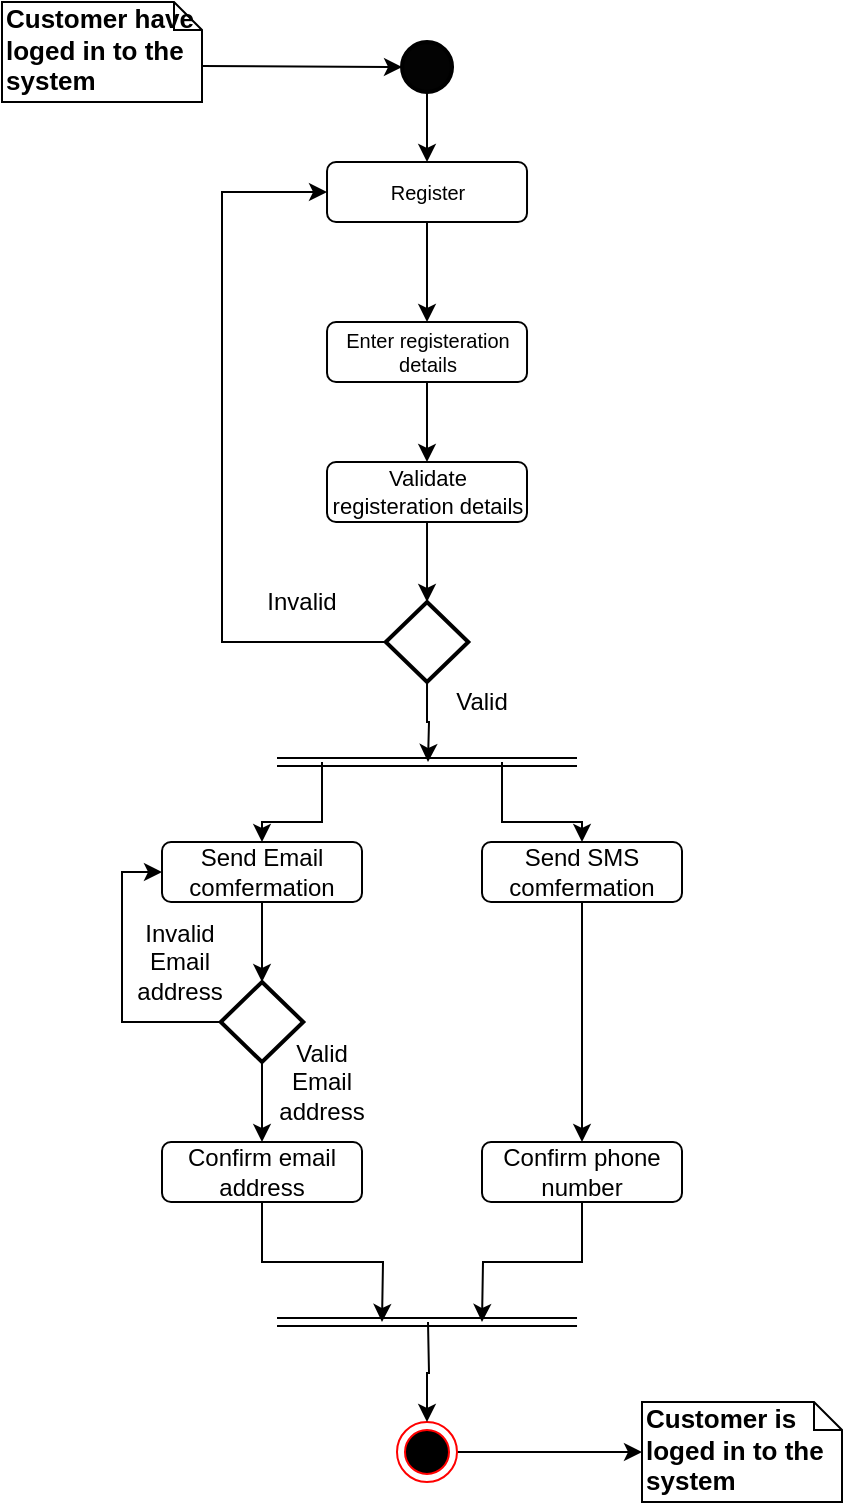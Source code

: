 <mxfile version="12.4.2" type="device" pages="1"><diagram id="07ps81ewDHAf9tCFaC5a" name="Page-1"><mxGraphModel dx="854" dy="1586" grid="1" gridSize="10" guides="1" tooltips="1" connect="1" arrows="1" fold="1" page="1" pageScale="1" pageWidth="850" pageHeight="1100" math="0" shadow="0"><root><mxCell id="0"/><mxCell id="1" parent="0"/><mxCell id="esj8LVbmlqOTdT9PCaSa-11" style="edgeStyle=orthogonalEdgeStyle;rounded=0;orthogonalLoop=1;jettySize=auto;html=1;exitX=1;exitY=0.5;exitDx=0;exitDy=0;entryX=0;entryY=0.5;entryDx=0;entryDy=0;entryPerimeter=0;" edge="1" parent="1" source="dLSPVLatwSltr86dSlVP-2" target="esj8LVbmlqOTdT9PCaSa-10"><mxGeometry relative="1" as="geometry"/></mxCell><mxCell id="dLSPVLatwSltr86dSlVP-2" value="" style="ellipse;html=1;shape=endState;fillColor=#000000;strokeColor=#ff0000;" parent="1" vertex="1"><mxGeometry x="397.5" y="650" width="30" height="30" as="geometry"/></mxCell><mxCell id="dLSPVLatwSltr86dSlVP-3" style="edgeStyle=orthogonalEdgeStyle;rounded=0;orthogonalLoop=1;jettySize=auto;html=1;exitX=0.5;exitY=1;exitDx=0;exitDy=0;exitPerimeter=0;entryX=0.5;entryY=0;entryDx=0;entryDy=0;" parent="1" source="dLSPVLatwSltr86dSlVP-4" target="dLSPVLatwSltr86dSlVP-8" edge="1"><mxGeometry relative="1" as="geometry"/></mxCell><mxCell id="dLSPVLatwSltr86dSlVP-4" value="" style="strokeWidth=2;html=1;shape=mxgraph.flowchart.start_2;whiteSpace=wrap;fillColor=#030303;" parent="1" vertex="1"><mxGeometry x="400.01" y="-40" width="25" height="25" as="geometry"/></mxCell><mxCell id="dLSPVLatwSltr86dSlVP-5" value="" style="edgeStyle=orthogonalEdgeStyle;rounded=0;orthogonalLoop=1;jettySize=auto;html=1;entryX=0.5;entryY=0;entryDx=0;entryDy=0;entryPerimeter=0;" parent="1" source="dLSPVLatwSltr86dSlVP-6" target="dLSPVLatwSltr86dSlVP-13" edge="1"><mxGeometry relative="1" as="geometry"><mxPoint x="412.5" y="240" as="targetPoint"/></mxGeometry></mxCell><mxCell id="dLSPVLatwSltr86dSlVP-6" value="Validate registeration details" style="shape=rect;rounded=1;html=1;whiteSpace=wrap;align=center;fillColor=none;fontSize=11;" parent="1" vertex="1"><mxGeometry x="362.5" y="170" width="100" height="30" as="geometry"/></mxCell><mxCell id="dLSPVLatwSltr86dSlVP-27" style="edgeStyle=orthogonalEdgeStyle;rounded=0;orthogonalLoop=1;jettySize=auto;html=1;exitX=0.5;exitY=1;exitDx=0;exitDy=0;entryX=0.5;entryY=0;entryDx=0;entryDy=0;fontSize=11;" parent="1" source="dLSPVLatwSltr86dSlVP-8" target="dLSPVLatwSltr86dSlVP-24" edge="1"><mxGeometry relative="1" as="geometry"/></mxCell><mxCell id="dLSPVLatwSltr86dSlVP-8" value="Register" style="shape=rect;rounded=1;html=1;whiteSpace=wrap;align=center;fillColor=none;fontSize=10;" parent="1" vertex="1"><mxGeometry x="362.51" y="20" width="100" height="30" as="geometry"/></mxCell><mxCell id="dLSPVLatwSltr86dSlVP-28" style="edgeStyle=orthogonalEdgeStyle;rounded=0;orthogonalLoop=1;jettySize=auto;html=1;exitX=0.5;exitY=1;exitDx=0;exitDy=0;entryX=0.5;entryY=0;entryDx=0;entryDy=0;fontSize=11;" parent="1" source="dLSPVLatwSltr86dSlVP-24" target="dLSPVLatwSltr86dSlVP-6" edge="1"><mxGeometry relative="1" as="geometry"/></mxCell><mxCell id="dLSPVLatwSltr86dSlVP-24" value="Enter registeration details" style="shape=rect;rounded=1;html=1;whiteSpace=wrap;align=center;fillColor=none;fontSize=10;" parent="1" vertex="1"><mxGeometry x="362.51" y="100" width="100" height="30" as="geometry"/></mxCell><mxCell id="dLSPVLatwSltr86dSlVP-9" style="edgeStyle=orthogonalEdgeStyle;rounded=0;orthogonalLoop=1;jettySize=auto;html=1;exitX=0;exitY=0.5;exitDx=0;exitDy=0;entryX=0;entryY=0.5;entryDx=0;entryDy=0;entryPerimeter=0;endArrow=none;endFill=0;startArrow=classic;startFill=1;" parent="1" source="dLSPVLatwSltr86dSlVP-8" target="dLSPVLatwSltr86dSlVP-13" edge="1"><mxGeometry relative="1" as="geometry"><mxPoint x="290.294" y="330.353" as="sourcePoint"/><Array as="points"><mxPoint x="310" y="35"/><mxPoint x="310" y="260"/></Array></mxGeometry></mxCell><mxCell id="esj8LVbmlqOTdT9PCaSa-3" value="" style="edgeStyle=orthogonalEdgeStyle;rounded=0;orthogonalLoop=1;jettySize=auto;html=1;entryX=0.5;entryY=0;entryDx=0;entryDy=0;entryPerimeter=0;" edge="1" parent="1" source="dLSPVLatwSltr86dSlVP-11" target="esj8LVbmlqOTdT9PCaSa-12"><mxGeometry relative="1" as="geometry"/></mxCell><mxCell id="dLSPVLatwSltr86dSlVP-11" value="Send Email comfermation" style="shape=rect;rounded=1;html=1;whiteSpace=wrap;align=center;fillColor=none;" parent="1" vertex="1"><mxGeometry x="280" y="360" width="100" height="30" as="geometry"/></mxCell><mxCell id="esj8LVbmlqOTdT9PCaSa-8" style="edgeStyle=orthogonalEdgeStyle;rounded=0;orthogonalLoop=1;jettySize=auto;html=1;exitX=0.5;exitY=1;exitDx=0;exitDy=0;" edge="1" parent="1" source="esj8LVbmlqOTdT9PCaSa-2"><mxGeometry relative="1" as="geometry"><mxPoint x="390" y="600" as="targetPoint"/></mxGeometry></mxCell><mxCell id="esj8LVbmlqOTdT9PCaSa-2" value="Confirm email address" style="shape=rect;rounded=1;html=1;whiteSpace=wrap;align=center;fillColor=none;" vertex="1" parent="1"><mxGeometry x="280" y="510" width="100" height="30" as="geometry"/></mxCell><mxCell id="esj8LVbmlqOTdT9PCaSa-5" value="" style="edgeStyle=orthogonalEdgeStyle;rounded=0;orthogonalLoop=1;jettySize=auto;html=1;" edge="1" parent="1" source="dLSPVLatwSltr86dSlVP-30" target="esj8LVbmlqOTdT9PCaSa-4"><mxGeometry relative="1" as="geometry"/></mxCell><mxCell id="dLSPVLatwSltr86dSlVP-30" value="Send SMS comfermation" style="shape=rect;rounded=1;html=1;whiteSpace=wrap;align=center;fillColor=none;" parent="1" vertex="1"><mxGeometry x="440" y="360" width="100" height="30" as="geometry"/></mxCell><mxCell id="esj8LVbmlqOTdT9PCaSa-7" style="edgeStyle=orthogonalEdgeStyle;rounded=0;orthogonalLoop=1;jettySize=auto;html=1;exitX=0.5;exitY=1;exitDx=0;exitDy=0;" edge="1" parent="1" source="esj8LVbmlqOTdT9PCaSa-4"><mxGeometry relative="1" as="geometry"><mxPoint x="440" y="600" as="targetPoint"/></mxGeometry></mxCell><mxCell id="esj8LVbmlqOTdT9PCaSa-4" value="Confirm phone number" style="shape=rect;rounded=1;html=1;whiteSpace=wrap;align=center;fillColor=none;" vertex="1" parent="1"><mxGeometry x="440" y="510" width="100" height="30" as="geometry"/></mxCell><mxCell id="dLSPVLatwSltr86dSlVP-29" style="edgeStyle=orthogonalEdgeStyle;rounded=0;orthogonalLoop=1;jettySize=auto;html=1;exitX=0.5;exitY=1;exitDx=0;exitDy=0;exitPerimeter=0;fontSize=11;" parent="1" source="dLSPVLatwSltr86dSlVP-13" edge="1"><mxGeometry relative="1" as="geometry"><mxPoint x="413" y="320" as="targetPoint"/></mxGeometry></mxCell><mxCell id="dLSPVLatwSltr86dSlVP-13" value="" style="strokeWidth=2;html=1;shape=mxgraph.flowchart.decision;whiteSpace=wrap;fillColor=none;" parent="1" vertex="1"><mxGeometry x="391.89" y="240" width="41.25" height="40" as="geometry"/></mxCell><mxCell id="dLSPVLatwSltr86dSlVP-14" value="Invalid" style="text;html=1;strokeColor=none;fillColor=none;align=center;verticalAlign=middle;whiteSpace=wrap;rounded=0;" parent="1" vertex="1"><mxGeometry x="330" y="230" width="40" height="20" as="geometry"/></mxCell><mxCell id="dLSPVLatwSltr86dSlVP-15" value="Valid" style="text;html=1;strokeColor=none;fillColor=none;align=center;verticalAlign=middle;whiteSpace=wrap;rounded=0;" parent="1" vertex="1"><mxGeometry x="420" y="280" width="40" height="20" as="geometry"/></mxCell><mxCell id="dLSPVLatwSltr86dSlVP-16" style="rounded=0;orthogonalLoop=1;jettySize=auto;html=1;exitX=0;exitY=0;exitDx=100;exitDy=32;exitPerimeter=0;entryX=0;entryY=0.5;entryDx=0;entryDy=0;entryPerimeter=0;fontSize=13;" parent="1" source="dLSPVLatwSltr86dSlVP-17" target="dLSPVLatwSltr86dSlVP-4" edge="1"><mxGeometry relative="1" as="geometry"/></mxCell><mxCell id="dLSPVLatwSltr86dSlVP-17" value="&lt;b&gt;Customer have loged in to the system&amp;nbsp;&lt;/b&gt;" style="shape=note;whiteSpace=wrap;html=1;size=14;verticalAlign=top;align=left;spacingTop=-6;fontSize=13;" parent="1" vertex="1"><mxGeometry x="200" y="-60" width="100" height="50" as="geometry"/></mxCell><mxCell id="dLSPVLatwSltr86dSlVP-20" value="" style="shape=link;html=1;" parent="1" edge="1"><mxGeometry width="50" height="50" relative="1" as="geometry"><mxPoint x="337.5" y="320" as="sourcePoint"/><mxPoint x="487.5" y="320" as="targetPoint"/><Array as="points"/></mxGeometry></mxCell><mxCell id="dLSPVLatwSltr86dSlVP-32" style="edgeStyle=orthogonalEdgeStyle;rounded=0;orthogonalLoop=1;jettySize=auto;html=1;entryX=0.5;entryY=0;entryDx=0;entryDy=0;" parent="1" target="dLSPVLatwSltr86dSlVP-11" edge="1"><mxGeometry relative="1" as="geometry"><mxPoint x="360" y="320" as="sourcePoint"/><mxPoint x="415" y="520" as="targetPoint"/><Array as="points"><mxPoint x="360" y="350"/><mxPoint x="330" y="350"/></Array></mxGeometry></mxCell><mxCell id="dLSPVLatwSltr86dSlVP-33" style="edgeStyle=orthogonalEdgeStyle;rounded=0;orthogonalLoop=1;jettySize=auto;html=1;entryX=0.5;entryY=0;entryDx=0;entryDy=0;" parent="1" target="dLSPVLatwSltr86dSlVP-30" edge="1"><mxGeometry relative="1" as="geometry"><mxPoint x="450" y="320" as="sourcePoint"/><mxPoint x="580" y="380" as="targetPoint"/><Array as="points"><mxPoint x="450" y="350"/><mxPoint x="490" y="350"/></Array></mxGeometry></mxCell><mxCell id="esj8LVbmlqOTdT9PCaSa-1" value="" style="shape=link;html=1;" edge="1" parent="1"><mxGeometry width="50" height="50" relative="1" as="geometry"><mxPoint x="337.51" y="600" as="sourcePoint"/><mxPoint x="487.51" y="600" as="targetPoint"/><Array as="points"/></mxGeometry></mxCell><mxCell id="esj8LVbmlqOTdT9PCaSa-9" style="edgeStyle=orthogonalEdgeStyle;rounded=0;orthogonalLoop=1;jettySize=auto;html=1;entryX=0.5;entryY=0;entryDx=0;entryDy=0;" edge="1" parent="1" target="dLSPVLatwSltr86dSlVP-2"><mxGeometry relative="1" as="geometry"><mxPoint x="465" y="710" as="targetPoint"/><mxPoint x="413" y="600" as="sourcePoint"/></mxGeometry></mxCell><mxCell id="esj8LVbmlqOTdT9PCaSa-10" value="&lt;b&gt;Customer is loged in to the system&lt;/b&gt;" style="shape=note;whiteSpace=wrap;html=1;size=14;verticalAlign=top;align=left;spacingTop=-6;fontSize=13;" vertex="1" parent="1"><mxGeometry x="520" y="640" width="100" height="50" as="geometry"/></mxCell><mxCell id="esj8LVbmlqOTdT9PCaSa-13" style="edgeStyle=orthogonalEdgeStyle;rounded=0;orthogonalLoop=1;jettySize=auto;html=1;exitX=0;exitY=0.5;exitDx=0;exitDy=0;exitPerimeter=0;entryX=0;entryY=0.5;entryDx=0;entryDy=0;" edge="1" parent="1" source="esj8LVbmlqOTdT9PCaSa-12" target="dLSPVLatwSltr86dSlVP-11"><mxGeometry relative="1" as="geometry"/></mxCell><mxCell id="esj8LVbmlqOTdT9PCaSa-15" style="edgeStyle=orthogonalEdgeStyle;rounded=0;orthogonalLoop=1;jettySize=auto;html=1;exitX=0.5;exitY=1;exitDx=0;exitDy=0;exitPerimeter=0;entryX=0.5;entryY=0;entryDx=0;entryDy=0;" edge="1" parent="1" source="esj8LVbmlqOTdT9PCaSa-12" target="esj8LVbmlqOTdT9PCaSa-2"><mxGeometry relative="1" as="geometry"/></mxCell><mxCell id="esj8LVbmlqOTdT9PCaSa-12" value="" style="strokeWidth=2;html=1;shape=mxgraph.flowchart.decision;whiteSpace=wrap;fillColor=none;" vertex="1" parent="1"><mxGeometry x="309.38" y="430" width="41.25" height="40" as="geometry"/></mxCell><mxCell id="esj8LVbmlqOTdT9PCaSa-14" value="Valid Email address" style="text;html=1;strokeColor=none;fillColor=none;align=center;verticalAlign=middle;whiteSpace=wrap;rounded=0;" vertex="1" parent="1"><mxGeometry x="340" y="470" width="40" height="20" as="geometry"/></mxCell><mxCell id="esj8LVbmlqOTdT9PCaSa-16" value="Invalid Email address" style="text;html=1;strokeColor=none;fillColor=none;align=center;verticalAlign=middle;whiteSpace=wrap;rounded=0;" vertex="1" parent="1"><mxGeometry x="269.38" y="410" width="40" height="20" as="geometry"/></mxCell></root></mxGraphModel></diagram></mxfile>